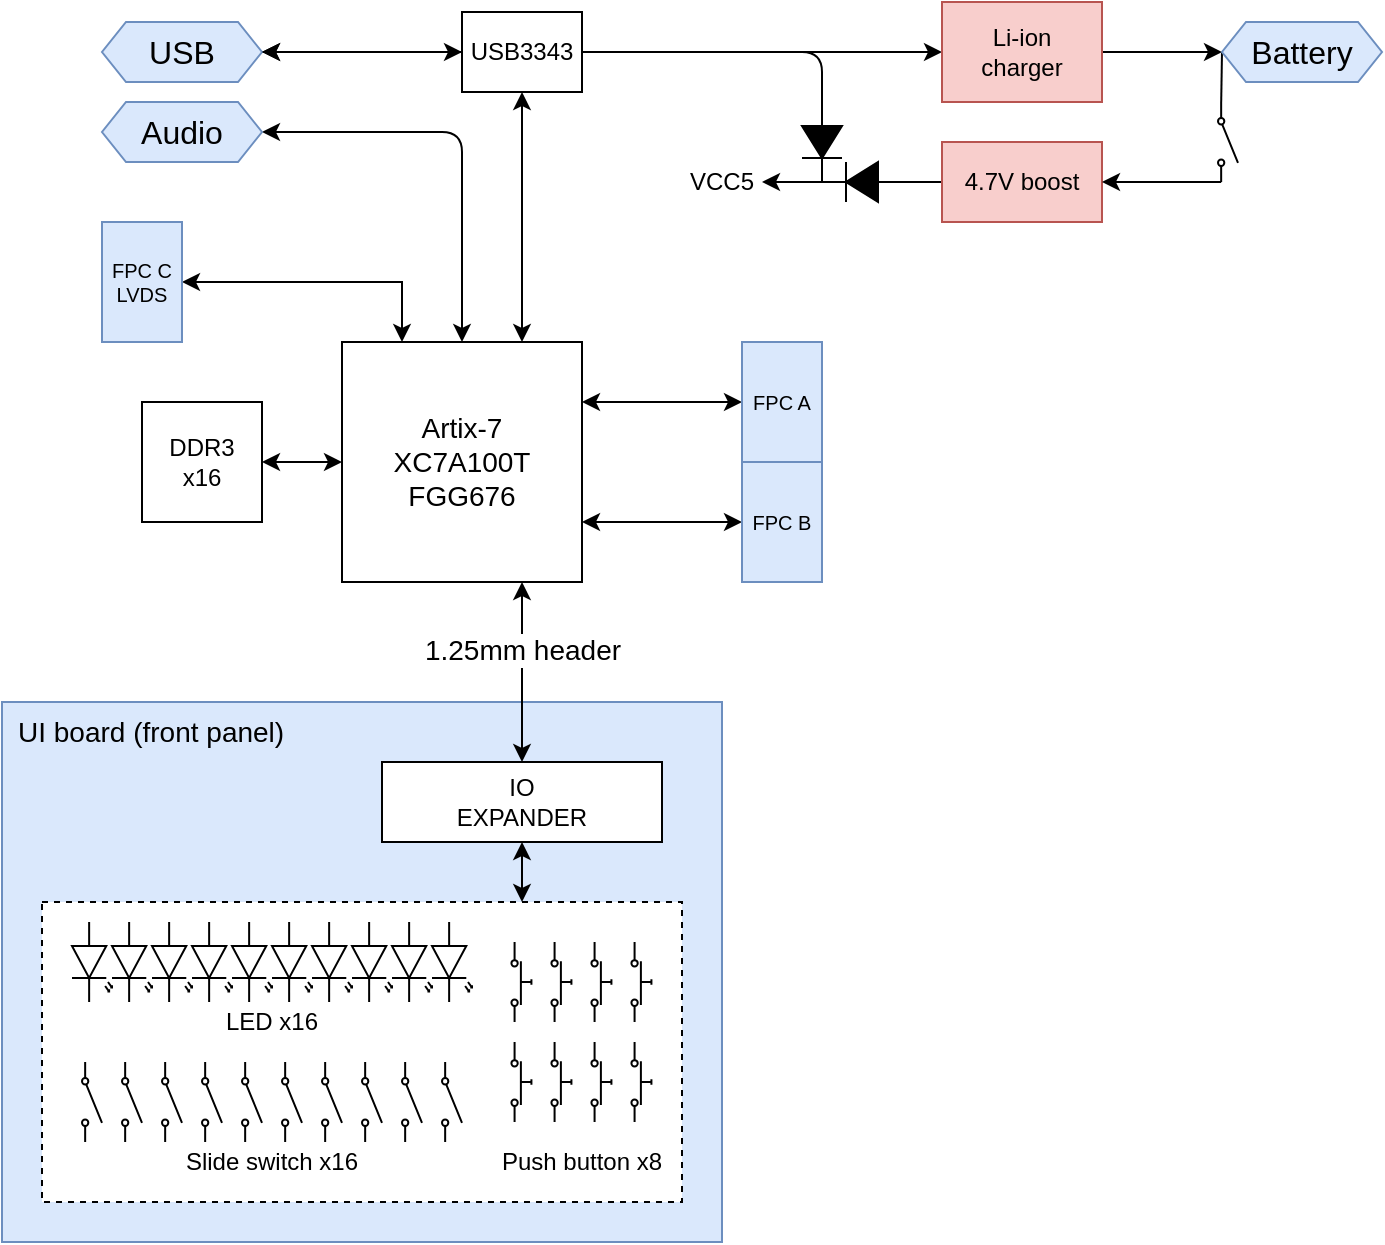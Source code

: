 <mxfile version="12.5.3" type="device"><diagram id="3n-md1XmOw2Dh70aS_lC" name="Page-1"><mxGraphModel dx="1014" dy="604" grid="1" gridSize="10" guides="1" tooltips="1" connect="1" arrows="1" fold="1" page="1" pageScale="1" pageWidth="1200" pageHeight="2500" math="0" shadow="0"><root><mxCell id="0"/><mxCell id="1" parent="0"/><mxCell id="ugE6z83dFDoeqU65vnA--8" style="edgeStyle=orthogonalEdgeStyle;rounded=0;orthogonalLoop=1;jettySize=auto;html=1;exitX=0;exitY=0.5;exitDx=0;exitDy=0;entryX=1;entryY=0.5;entryDx=0;entryDy=0;startArrow=classic;startFill=1;fontSize=10;" edge="1" parent="1" source="ugE6z83dFDoeqU65vnA--1" target="ugE6z83dFDoeqU65vnA--2"><mxGeometry relative="1" as="geometry"/></mxCell><mxCell id="ugE6z83dFDoeqU65vnA--12" style="edgeStyle=orthogonalEdgeStyle;rounded=0;orthogonalLoop=1;jettySize=auto;html=1;exitX=1;exitY=0.25;exitDx=0;exitDy=0;entryX=0;entryY=0.5;entryDx=0;entryDy=0;startArrow=classic;startFill=1;fontSize=10;" edge="1" parent="1" source="ugE6z83dFDoeqU65vnA--1" target="ugE6z83dFDoeqU65vnA--10"><mxGeometry relative="1" as="geometry"/></mxCell><mxCell id="ugE6z83dFDoeqU65vnA--13" style="edgeStyle=orthogonalEdgeStyle;rounded=0;orthogonalLoop=1;jettySize=auto;html=1;exitX=1;exitY=0.75;exitDx=0;exitDy=0;entryX=0;entryY=0.5;entryDx=0;entryDy=0;startArrow=classic;startFill=1;fontSize=10;" edge="1" parent="1" source="ugE6z83dFDoeqU65vnA--1" target="ugE6z83dFDoeqU65vnA--11"><mxGeometry relative="1" as="geometry"/></mxCell><mxCell id="ugE6z83dFDoeqU65vnA--16" style="edgeStyle=orthogonalEdgeStyle;rounded=0;orthogonalLoop=1;jettySize=auto;html=1;exitX=0.25;exitY=0;exitDx=0;exitDy=0;entryX=1;entryY=0.5;entryDx=0;entryDy=0;startArrow=classic;startFill=1;fontSize=10;" edge="1" parent="1" source="ugE6z83dFDoeqU65vnA--1" target="ugE6z83dFDoeqU65vnA--14"><mxGeometry relative="1" as="geometry"><Array as="points"><mxPoint x="470" y="250"/></Array></mxGeometry></mxCell><mxCell id="ugE6z83dFDoeqU65vnA--74" style="edgeStyle=elbowEdgeStyle;rounded=1;orthogonalLoop=1;jettySize=auto;elbow=vertical;html=1;exitX=0.5;exitY=0;exitDx=0;exitDy=0;entryX=1;entryY=0.5;entryDx=0;entryDy=0;startArrow=classic;startFill=1;fontSize=12;" edge="1" parent="1" source="ugE6z83dFDoeqU65vnA--1" target="ugE6z83dFDoeqU65vnA--73"><mxGeometry relative="1" as="geometry"><Array as="points"><mxPoint x="450" y="175"/><mxPoint x="490" y="135"/></Array></mxGeometry></mxCell><mxCell id="ugE6z83dFDoeqU65vnA--77" style="edgeStyle=elbowEdgeStyle;rounded=1;orthogonalLoop=1;jettySize=auto;elbow=vertical;html=1;exitX=0.75;exitY=0;exitDx=0;exitDy=0;entryX=0.5;entryY=1;entryDx=0;entryDy=0;startArrow=classic;startFill=1;fontSize=12;" edge="1" parent="1" source="ugE6z83dFDoeqU65vnA--1" target="ugE6z83dFDoeqU65vnA--76"><mxGeometry relative="1" as="geometry"/></mxCell><mxCell id="ugE6z83dFDoeqU65vnA--1" value="Artix-7&lt;br style=&quot;font-size: 14px;&quot;&gt;XC7A100T&lt;br style=&quot;font-size: 14px;&quot;&gt;FGG676" style="rounded=0;whiteSpace=wrap;html=1;fontSize=14;" vertex="1" parent="1"><mxGeometry x="440" y="280" width="120" height="120" as="geometry"/></mxCell><mxCell id="ugE6z83dFDoeqU65vnA--2" value="DDR3&lt;br style=&quot;font-size: 12px;&quot;&gt;x16" style="rounded=0;whiteSpace=wrap;html=1;fontSize=12;" vertex="1" parent="1"><mxGeometry x="340" y="310" width="60" height="60" as="geometry"/></mxCell><mxCell id="ugE6z83dFDoeqU65vnA--10" value="FPC A" style="rounded=0;whiteSpace=wrap;html=1;fontSize=10;align=center;fillColor=#dae8fc;strokeColor=#6c8ebf;" vertex="1" parent="1"><mxGeometry x="640" y="280" width="40" height="60" as="geometry"/></mxCell><mxCell id="ugE6z83dFDoeqU65vnA--11" value="FPC B" style="rounded=0;whiteSpace=wrap;html=1;fontSize=10;align=center;fillColor=#dae8fc;strokeColor=#6c8ebf;" vertex="1" parent="1"><mxGeometry x="640" y="340" width="40" height="60" as="geometry"/></mxCell><mxCell id="ugE6z83dFDoeqU65vnA--14" value="FPC C&lt;br&gt;LVDS" style="rounded=0;whiteSpace=wrap;html=1;fontSize=10;align=center;fillColor=#dae8fc;strokeColor=#6c8ebf;" vertex="1" parent="1"><mxGeometry x="320" y="220" width="40" height="60" as="geometry"/></mxCell><mxCell id="ugE6z83dFDoeqU65vnA--59" value="" style="rounded=0;whiteSpace=wrap;html=1;fontSize=10;align=center;fillColor=#dae8fc;strokeColor=#6c8ebf;" vertex="1" parent="1"><mxGeometry x="270" y="460" width="360" height="270" as="geometry"/></mxCell><mxCell id="ugE6z83dFDoeqU65vnA--17" value="IO&lt;br&gt;EXPANDER" style="rounded=0;whiteSpace=wrap;html=1;fontSize=12;" vertex="1" parent="1"><mxGeometry x="460" y="490" width="140" height="40" as="geometry"/></mxCell><mxCell id="ugE6z83dFDoeqU65vnA--60" value="UI board (front panel)" style="text;html=1;strokeColor=none;fillColor=none;align=left;verticalAlign=middle;whiteSpace=wrap;rounded=0;fontSize=14;spacingLeft=6;" vertex="1" parent="1"><mxGeometry x="270" y="460" width="160" height="30" as="geometry"/></mxCell><mxCell id="ugE6z83dFDoeqU65vnA--56" value="" style="rounded=0;whiteSpace=wrap;html=1;fontSize=10;align=center;dashed=1;" vertex="1" parent="1"><mxGeometry x="290" y="560" width="320" height="150" as="geometry"/></mxCell><mxCell id="ugE6z83dFDoeqU65vnA--61" style="edgeStyle=elbowEdgeStyle;rounded=1;orthogonalLoop=1;jettySize=auto;elbow=vertical;html=1;exitX=0.5;exitY=1;exitDx=0;exitDy=0;entryX=0.75;entryY=0;entryDx=0;entryDy=0;startArrow=classic;startFill=1;fontSize=14;" edge="1" parent="1" source="ugE6z83dFDoeqU65vnA--17" target="ugE6z83dFDoeqU65vnA--56"><mxGeometry relative="1" as="geometry"/></mxCell><mxCell id="ugE6z83dFDoeqU65vnA--29" value="" style="group" vertex="1" connectable="0" parent="1"><mxGeometry x="524.71" y="630" width="70" height="40" as="geometry"/></mxCell><mxCell id="ugE6z83dFDoeqU65vnA--25" value="" style="pointerEvents=1;verticalLabelPosition=bottom;shadow=0;dashed=0;align=center;html=1;verticalAlign=top;shape=mxgraph.electrical.electro-mechanical.push_switch_no;fontSize=10;direction=south;" vertex="1" parent="ugE6z83dFDoeqU65vnA--29"><mxGeometry width="10" height="40" as="geometry"/></mxCell><mxCell id="ugE6z83dFDoeqU65vnA--26" value="" style="pointerEvents=1;verticalLabelPosition=bottom;shadow=0;dashed=0;align=center;html=1;verticalAlign=top;shape=mxgraph.electrical.electro-mechanical.push_switch_no;fontSize=10;direction=south;" vertex="1" parent="ugE6z83dFDoeqU65vnA--29"><mxGeometry x="20" width="10" height="40" as="geometry"/></mxCell><mxCell id="ugE6z83dFDoeqU65vnA--27" value="" style="pointerEvents=1;verticalLabelPosition=bottom;shadow=0;dashed=0;align=center;html=1;verticalAlign=top;shape=mxgraph.electrical.electro-mechanical.push_switch_no;fontSize=10;direction=south;" vertex="1" parent="ugE6z83dFDoeqU65vnA--29"><mxGeometry x="40" width="10" height="40" as="geometry"/></mxCell><mxCell id="ugE6z83dFDoeqU65vnA--28" value="" style="pointerEvents=1;verticalLabelPosition=bottom;shadow=0;dashed=0;align=center;html=1;verticalAlign=top;shape=mxgraph.electrical.electro-mechanical.push_switch_no;fontSize=10;direction=south;" vertex="1" parent="ugE6z83dFDoeqU65vnA--29"><mxGeometry x="60" width="10" height="40" as="geometry"/></mxCell><mxCell id="ugE6z83dFDoeqU65vnA--55" value="" style="group" vertex="1" connectable="0" parent="1"><mxGeometry x="310" y="640" width="190" height="40" as="geometry"/></mxCell><mxCell id="ugE6z83dFDoeqU65vnA--20" value="" style="pointerEvents=1;verticalLabelPosition=bottom;shadow=0;dashed=0;align=center;html=1;verticalAlign=top;shape=mxgraph.electrical.electro-mechanical.simple_switch;fontSize=10;direction=south;" vertex="1" parent="ugE6z83dFDoeqU65vnA--55"><mxGeometry width="10" height="40" as="geometry"/></mxCell><mxCell id="ugE6z83dFDoeqU65vnA--21" value="" style="pointerEvents=1;verticalLabelPosition=bottom;shadow=0;dashed=0;align=center;html=1;verticalAlign=top;shape=mxgraph.electrical.electro-mechanical.simple_switch;fontSize=10;direction=south;" vertex="1" parent="ugE6z83dFDoeqU65vnA--55"><mxGeometry x="20" width="10" height="40" as="geometry"/></mxCell><mxCell id="ugE6z83dFDoeqU65vnA--22" value="" style="pointerEvents=1;verticalLabelPosition=bottom;shadow=0;dashed=0;align=center;html=1;verticalAlign=top;shape=mxgraph.electrical.electro-mechanical.simple_switch;fontSize=10;direction=south;" vertex="1" parent="ugE6z83dFDoeqU65vnA--55"><mxGeometry x="40" width="10" height="40" as="geometry"/></mxCell><mxCell id="ugE6z83dFDoeqU65vnA--23" value="" style="pointerEvents=1;verticalLabelPosition=bottom;shadow=0;dashed=0;align=center;html=1;verticalAlign=top;shape=mxgraph.electrical.electro-mechanical.simple_switch;fontSize=10;direction=south;" vertex="1" parent="ugE6z83dFDoeqU65vnA--55"><mxGeometry x="60" width="10" height="40" as="geometry"/></mxCell><mxCell id="ugE6z83dFDoeqU65vnA--49" value="" style="pointerEvents=1;verticalLabelPosition=bottom;shadow=0;dashed=0;align=center;html=1;verticalAlign=top;shape=mxgraph.electrical.electro-mechanical.simple_switch;fontSize=10;direction=south;" vertex="1" parent="ugE6z83dFDoeqU65vnA--55"><mxGeometry x="80" width="10" height="40" as="geometry"/></mxCell><mxCell id="ugE6z83dFDoeqU65vnA--50" value="" style="pointerEvents=1;verticalLabelPosition=bottom;shadow=0;dashed=0;align=center;html=1;verticalAlign=top;shape=mxgraph.electrical.electro-mechanical.simple_switch;fontSize=10;direction=south;" vertex="1" parent="ugE6z83dFDoeqU65vnA--55"><mxGeometry x="100" width="10" height="40" as="geometry"/></mxCell><mxCell id="ugE6z83dFDoeqU65vnA--51" value="" style="pointerEvents=1;verticalLabelPosition=bottom;shadow=0;dashed=0;align=center;html=1;verticalAlign=top;shape=mxgraph.electrical.electro-mechanical.simple_switch;fontSize=10;direction=south;" vertex="1" parent="ugE6z83dFDoeqU65vnA--55"><mxGeometry x="120" width="10" height="40" as="geometry"/></mxCell><mxCell id="ugE6z83dFDoeqU65vnA--52" value="" style="pointerEvents=1;verticalLabelPosition=bottom;shadow=0;dashed=0;align=center;html=1;verticalAlign=top;shape=mxgraph.electrical.electro-mechanical.simple_switch;fontSize=10;direction=south;" vertex="1" parent="ugE6z83dFDoeqU65vnA--55"><mxGeometry x="140" width="10" height="40" as="geometry"/></mxCell><mxCell id="ugE6z83dFDoeqU65vnA--53" value="" style="pointerEvents=1;verticalLabelPosition=bottom;shadow=0;dashed=0;align=center;html=1;verticalAlign=top;shape=mxgraph.electrical.electro-mechanical.simple_switch;fontSize=10;direction=south;" vertex="1" parent="ugE6z83dFDoeqU65vnA--55"><mxGeometry x="160" width="10" height="40" as="geometry"/></mxCell><mxCell id="ugE6z83dFDoeqU65vnA--54" value="" style="pointerEvents=1;verticalLabelPosition=bottom;shadow=0;dashed=0;align=center;html=1;verticalAlign=top;shape=mxgraph.electrical.electro-mechanical.simple_switch;fontSize=10;direction=south;" vertex="1" parent="ugE6z83dFDoeqU65vnA--55"><mxGeometry x="180" width="10" height="40" as="geometry"/></mxCell><mxCell id="ugE6z83dFDoeqU65vnA--30" value="" style="verticalLabelPosition=bottom;shadow=0;dashed=0;align=center;html=1;verticalAlign=top;shape=mxgraph.electrical.opto_electronics.led_2;pointerEvents=1;fontSize=10;direction=south;" vertex="1" parent="1"><mxGeometry x="305" y="570" width="20" height="40" as="geometry"/></mxCell><mxCell id="ugE6z83dFDoeqU65vnA--31" value="" style="verticalLabelPosition=bottom;shadow=0;dashed=0;align=center;html=1;verticalAlign=top;shape=mxgraph.electrical.opto_electronics.led_2;pointerEvents=1;fontSize=10;direction=south;" vertex="1" parent="1"><mxGeometry x="325" y="570" width="20" height="40" as="geometry"/></mxCell><mxCell id="ugE6z83dFDoeqU65vnA--32" value="" style="verticalLabelPosition=bottom;shadow=0;dashed=0;align=center;html=1;verticalAlign=top;shape=mxgraph.electrical.opto_electronics.led_2;pointerEvents=1;fontSize=10;direction=south;" vertex="1" parent="1"><mxGeometry x="345" y="570" width="20" height="40" as="geometry"/></mxCell><mxCell id="ugE6z83dFDoeqU65vnA--33" value="" style="verticalLabelPosition=bottom;shadow=0;dashed=0;align=center;html=1;verticalAlign=top;shape=mxgraph.electrical.opto_electronics.led_2;pointerEvents=1;fontSize=10;direction=south;" vertex="1" parent="1"><mxGeometry x="365" y="570" width="20" height="40" as="geometry"/></mxCell><mxCell id="ugE6z83dFDoeqU65vnA--34" value="" style="verticalLabelPosition=bottom;shadow=0;dashed=0;align=center;html=1;verticalAlign=top;shape=mxgraph.electrical.opto_electronics.led_2;pointerEvents=1;fontSize=10;direction=south;" vertex="1" parent="1"><mxGeometry x="385" y="570" width="20" height="40" as="geometry"/></mxCell><mxCell id="ugE6z83dFDoeqU65vnA--35" value="" style="verticalLabelPosition=bottom;shadow=0;dashed=0;align=center;html=1;verticalAlign=top;shape=mxgraph.electrical.opto_electronics.led_2;pointerEvents=1;fontSize=10;direction=south;" vertex="1" parent="1"><mxGeometry x="405" y="570" width="20" height="40" as="geometry"/></mxCell><mxCell id="ugE6z83dFDoeqU65vnA--36" value="" style="verticalLabelPosition=bottom;shadow=0;dashed=0;align=center;html=1;verticalAlign=top;shape=mxgraph.electrical.opto_electronics.led_2;pointerEvents=1;fontSize=10;direction=south;" vertex="1" parent="1"><mxGeometry x="425" y="570" width="20" height="40" as="geometry"/></mxCell><mxCell id="ugE6z83dFDoeqU65vnA--37" value="" style="verticalLabelPosition=bottom;shadow=0;dashed=0;align=center;html=1;verticalAlign=top;shape=mxgraph.electrical.opto_electronics.led_2;pointerEvents=1;fontSize=10;direction=south;" vertex="1" parent="1"><mxGeometry x="445" y="570" width="20" height="40" as="geometry"/></mxCell><mxCell id="ugE6z83dFDoeqU65vnA--38" value="" style="verticalLabelPosition=bottom;shadow=0;dashed=0;align=center;html=1;verticalAlign=top;shape=mxgraph.electrical.opto_electronics.led_2;pointerEvents=1;fontSize=10;direction=south;" vertex="1" parent="1"><mxGeometry x="465" y="570" width="20" height="40" as="geometry"/></mxCell><mxCell id="ugE6z83dFDoeqU65vnA--39" value="" style="verticalLabelPosition=bottom;shadow=0;dashed=0;align=center;html=1;verticalAlign=top;shape=mxgraph.electrical.opto_electronics.led_2;pointerEvents=1;fontSize=10;direction=south;" vertex="1" parent="1"><mxGeometry x="485" y="570" width="20" height="40" as="geometry"/></mxCell><mxCell id="ugE6z83dFDoeqU65vnA--64" value="LED x16" style="text;html=1;strokeColor=none;fillColor=none;align=center;verticalAlign=middle;whiteSpace=wrap;rounded=0;dashed=1;fontSize=12;" vertex="1" parent="1"><mxGeometry x="300" y="610" width="210" height="20" as="geometry"/></mxCell><mxCell id="ugE6z83dFDoeqU65vnA--65" value="Slide switch x16" style="text;html=1;strokeColor=none;fillColor=none;align=center;verticalAlign=middle;whiteSpace=wrap;rounded=0;dashed=1;fontSize=12;" vertex="1" parent="1"><mxGeometry x="300" y="680" width="210" height="20" as="geometry"/></mxCell><mxCell id="ugE6z83dFDoeqU65vnA--66" value="Push button x8" style="text;html=1;strokeColor=none;fillColor=none;align=center;verticalAlign=middle;whiteSpace=wrap;rounded=0;dashed=1;fontSize=12;" vertex="1" parent="1"><mxGeometry x="510" y="680" width="100" height="20" as="geometry"/></mxCell><mxCell id="ugE6z83dFDoeqU65vnA--18" style="edgeStyle=elbowEdgeStyle;rounded=1;orthogonalLoop=1;jettySize=auto;html=1;exitX=0.75;exitY=1;exitDx=0;exitDy=0;entryX=0.5;entryY=0;entryDx=0;entryDy=0;startArrow=classic;startFill=1;fontSize=10;elbow=vertical;" edge="1" parent="1" source="ugE6z83dFDoeqU65vnA--1" target="ugE6z83dFDoeqU65vnA--17"><mxGeometry relative="1" as="geometry"><Array as="points"><mxPoint x="520" y="430"/><mxPoint x="520" y="420"/></Array></mxGeometry></mxCell><mxCell id="ugE6z83dFDoeqU65vnA--63" value="1.25mm header" style="text;html=1;align=center;verticalAlign=middle;resizable=0;points=[];labelBackgroundColor=#ffffff;fontSize=14;" vertex="1" connectable="0" parent="ugE6z83dFDoeqU65vnA--18"><mxGeometry x="-0.25" y="11" relative="1" as="geometry"><mxPoint x="-11.29" y="-0.34" as="offset"/></mxGeometry></mxCell><mxCell id="ugE6z83dFDoeqU65vnA--67" value="" style="group" vertex="1" connectable="0" parent="1"><mxGeometry x="524.71" y="580" width="70" height="40" as="geometry"/></mxCell><mxCell id="ugE6z83dFDoeqU65vnA--68" value="" style="pointerEvents=1;verticalLabelPosition=bottom;shadow=0;dashed=0;align=center;html=1;verticalAlign=top;shape=mxgraph.electrical.electro-mechanical.push_switch_no;fontSize=10;direction=south;" vertex="1" parent="ugE6z83dFDoeqU65vnA--67"><mxGeometry width="10" height="40" as="geometry"/></mxCell><mxCell id="ugE6z83dFDoeqU65vnA--69" value="" style="pointerEvents=1;verticalLabelPosition=bottom;shadow=0;dashed=0;align=center;html=1;verticalAlign=top;shape=mxgraph.electrical.electro-mechanical.push_switch_no;fontSize=10;direction=south;" vertex="1" parent="ugE6z83dFDoeqU65vnA--67"><mxGeometry x="20" width="10" height="40" as="geometry"/></mxCell><mxCell id="ugE6z83dFDoeqU65vnA--70" value="" style="pointerEvents=1;verticalLabelPosition=bottom;shadow=0;dashed=0;align=center;html=1;verticalAlign=top;shape=mxgraph.electrical.electro-mechanical.push_switch_no;fontSize=10;direction=south;" vertex="1" parent="ugE6z83dFDoeqU65vnA--67"><mxGeometry x="40" width="10" height="40" as="geometry"/></mxCell><mxCell id="ugE6z83dFDoeqU65vnA--71" value="" style="pointerEvents=1;verticalLabelPosition=bottom;shadow=0;dashed=0;align=center;html=1;verticalAlign=top;shape=mxgraph.electrical.electro-mechanical.push_switch_no;fontSize=10;direction=south;" vertex="1" parent="ugE6z83dFDoeqU65vnA--67"><mxGeometry x="60" width="10" height="40" as="geometry"/></mxCell><mxCell id="ugE6z83dFDoeqU65vnA--73" value="Audio" style="shape=hexagon;perimeter=hexagonPerimeter2;whiteSpace=wrap;html=1;fontSize=16;size=0.15;fillColor=#dae8fc;strokeColor=#6c8ebf;" vertex="1" parent="1"><mxGeometry x="320" y="160" width="80" height="30" as="geometry"/></mxCell><mxCell id="ugE6z83dFDoeqU65vnA--81" style="rounded=1;orthogonalLoop=1;jettySize=auto;elbow=vertical;html=1;exitX=1;exitY=0.5;exitDx=0;exitDy=0;entryX=0;entryY=0.5;entryDx=0;entryDy=0;startArrow=classic;startFill=1;fontSize=12;" edge="1" parent="1" source="ugE6z83dFDoeqU65vnA--75" target="ugE6z83dFDoeqU65vnA--80"><mxGeometry relative="1" as="geometry"/></mxCell><mxCell id="ugE6z83dFDoeqU65vnA--94" style="edgeStyle=elbowEdgeStyle;rounded=1;orthogonalLoop=1;jettySize=auto;elbow=vertical;html=1;exitX=1;exitY=0.5;exitDx=0;exitDy=0;entryX=0;entryY=0.5;entryDx=0;entryDy=0;entryPerimeter=0;startArrow=none;startFill=0;fontSize=12;endArrow=none;endFill=0;" edge="1" parent="1" source="ugE6z83dFDoeqU65vnA--75" target="ugE6z83dFDoeqU65vnA--86"><mxGeometry relative="1" as="geometry"><Array as="points"><mxPoint x="650" y="135"/></Array></mxGeometry></mxCell><mxCell id="ugE6z83dFDoeqU65vnA--75" value="USB" style="shape=hexagon;perimeter=hexagonPerimeter2;whiteSpace=wrap;html=1;fontSize=16;size=0.15;fillColor=#dae8fc;strokeColor=#6c8ebf;" vertex="1" parent="1"><mxGeometry x="320" y="120" width="80" height="30" as="geometry"/></mxCell><mxCell id="ugE6z83dFDoeqU65vnA--79" style="rounded=1;orthogonalLoop=1;jettySize=auto;elbow=vertical;html=1;exitX=0;exitY=0.5;exitDx=0;exitDy=0;startArrow=classic;startFill=1;fontSize=12;" edge="1" parent="1" source="ugE6z83dFDoeqU65vnA--76" target="ugE6z83dFDoeqU65vnA--75"><mxGeometry relative="1" as="geometry"/></mxCell><mxCell id="ugE6z83dFDoeqU65vnA--76" value="USB3343" style="rounded=0;whiteSpace=wrap;html=1;fontSize=12;align=center;" vertex="1" parent="1"><mxGeometry x="500" y="115" width="60" height="40" as="geometry"/></mxCell><mxCell id="ugE6z83dFDoeqU65vnA--83" style="edgeStyle=none;rounded=1;orthogonalLoop=1;jettySize=auto;html=1;exitX=1;exitY=0.5;exitDx=0;exitDy=0;entryX=0;entryY=0.5;entryDx=0;entryDy=0;startArrow=none;startFill=0;fontSize=12;" edge="1" parent="1" source="ugE6z83dFDoeqU65vnA--80" target="ugE6z83dFDoeqU65vnA--82"><mxGeometry relative="1" as="geometry"/></mxCell><mxCell id="ugE6z83dFDoeqU65vnA--80" value="Li-ion&lt;br&gt;charger" style="rounded=0;whiteSpace=wrap;html=1;fontSize=12;align=center;fillColor=#f8cecc;strokeColor=#b85450;" vertex="1" parent="1"><mxGeometry x="740" y="110" width="80" height="50" as="geometry"/></mxCell><mxCell id="ugE6z83dFDoeqU65vnA--97" style="rounded=1;orthogonalLoop=1;jettySize=auto;elbow=vertical;html=1;exitX=0;exitY=0.5;exitDx=0;exitDy=0;entryX=0;entryY=0.84;entryDx=0;entryDy=0;entryPerimeter=0;startArrow=none;startFill=0;endArrow=none;endFill=0;fontSize=12;" edge="1" parent="1" source="ugE6z83dFDoeqU65vnA--82" target="ugE6z83dFDoeqU65vnA--96"><mxGeometry relative="1" as="geometry"/></mxCell><mxCell id="ugE6z83dFDoeqU65vnA--82" value="Battery" style="shape=hexagon;perimeter=hexagonPerimeter2;whiteSpace=wrap;html=1;fontSize=16;size=0.15;fillColor=#dae8fc;strokeColor=#6c8ebf;" vertex="1" parent="1"><mxGeometry x="880" y="120" width="80" height="30" as="geometry"/></mxCell><mxCell id="ugE6z83dFDoeqU65vnA--95" style="edgeStyle=elbowEdgeStyle;rounded=1;orthogonalLoop=1;jettySize=auto;elbow=vertical;html=1;exitX=0;exitY=0.5;exitDx=0;exitDy=0;entryX=0;entryY=0.5;entryDx=0;entryDy=0;entryPerimeter=0;startArrow=none;startFill=0;endArrow=none;endFill=0;fontSize=12;" edge="1" parent="1" source="ugE6z83dFDoeqU65vnA--84" target="ugE6z83dFDoeqU65vnA--87"><mxGeometry relative="1" as="geometry"><Array as="points"><mxPoint x="730" y="200"/><mxPoint x="720" y="150"/></Array></mxGeometry></mxCell><mxCell id="ugE6z83dFDoeqU65vnA--84" value="4.7V boost" style="rounded=0;whiteSpace=wrap;html=1;fontSize=12;align=center;fillColor=#f8cecc;strokeColor=#b85450;" vertex="1" parent="1"><mxGeometry x="740" y="180" width="80" height="40" as="geometry"/></mxCell><mxCell id="ugE6z83dFDoeqU65vnA--86" value="" style="pointerEvents=1;fillColor=#000000;verticalLabelPosition=bottom;shadow=0;dashed=0;align=center;html=1;verticalAlign=top;shape=mxgraph.electrical.diodes.diode;fontSize=12;direction=south;" vertex="1" parent="1"><mxGeometry x="670" y="160" width="20" height="40" as="geometry"/></mxCell><mxCell id="ugE6z83dFDoeqU65vnA--93" style="edgeStyle=elbowEdgeStyle;rounded=1;orthogonalLoop=1;jettySize=auto;elbow=vertical;html=1;exitX=1;exitY=0.5;exitDx=0;exitDy=0;exitPerimeter=0;entryX=1;entryY=0.5;entryDx=0;entryDy=0;startArrow=none;startFill=0;fontSize=12;" edge="1" parent="1" source="ugE6z83dFDoeqU65vnA--87" target="ugE6z83dFDoeqU65vnA--89"><mxGeometry relative="1" as="geometry"/></mxCell><mxCell id="ugE6z83dFDoeqU65vnA--87" value="" style="pointerEvents=1;fillColor=#000000;verticalLabelPosition=bottom;shadow=0;dashed=0;align=center;html=1;verticalAlign=top;shape=mxgraph.electrical.diodes.diode;fontSize=12;direction=west;" vertex="1" parent="1"><mxGeometry x="680" y="190" width="40" height="20" as="geometry"/></mxCell><mxCell id="ugE6z83dFDoeqU65vnA--89" value="VCC5" style="text;html=1;strokeColor=none;fillColor=none;align=center;verticalAlign=middle;whiteSpace=wrap;rounded=0;fontSize=12;" vertex="1" parent="1"><mxGeometry x="610" y="190" width="40" height="20" as="geometry"/></mxCell><mxCell id="ugE6z83dFDoeqU65vnA--98" style="edgeStyle=elbowEdgeStyle;rounded=1;orthogonalLoop=1;jettySize=auto;elbow=vertical;html=1;exitX=1;exitY=0.84;exitDx=0;exitDy=0;exitPerimeter=0;entryX=1;entryY=0.5;entryDx=0;entryDy=0;startArrow=none;startFill=0;endArrow=classic;endFill=1;fontSize=12;" edge="1" parent="1" source="ugE6z83dFDoeqU65vnA--96" target="ugE6z83dFDoeqU65vnA--84"><mxGeometry relative="1" as="geometry"/></mxCell><mxCell id="ugE6z83dFDoeqU65vnA--96" value="" style="pointerEvents=1;verticalLabelPosition=bottom;shadow=0;dashed=0;align=center;html=1;verticalAlign=top;shape=mxgraph.electrical.electro-mechanical.simple_switch;fontSize=10;direction=south;" vertex="1" parent="1"><mxGeometry x="878" y="160" width="10" height="40" as="geometry"/></mxCell></root></mxGraphModel></diagram></mxfile>